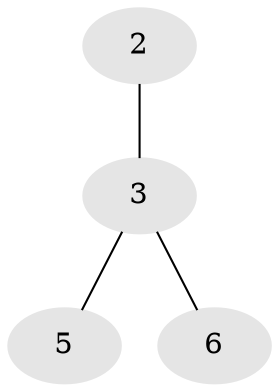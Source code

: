 // Generated by graph-tools (version 1.1) at 2025/46/02/15/25 05:46:28]
// undirected, 4 vertices, 3 edges
graph export_dot {
graph [start="1"]
  node [color=gray90,style=filled];
  2 [super="+1+4+7+8+9+10+15"];
  3 [super="+14"];
  5 [super="+11+12"];
  6 [super="+13+20"];
  2 -- 3;
  3 -- 5;
  3 -- 6;
}
